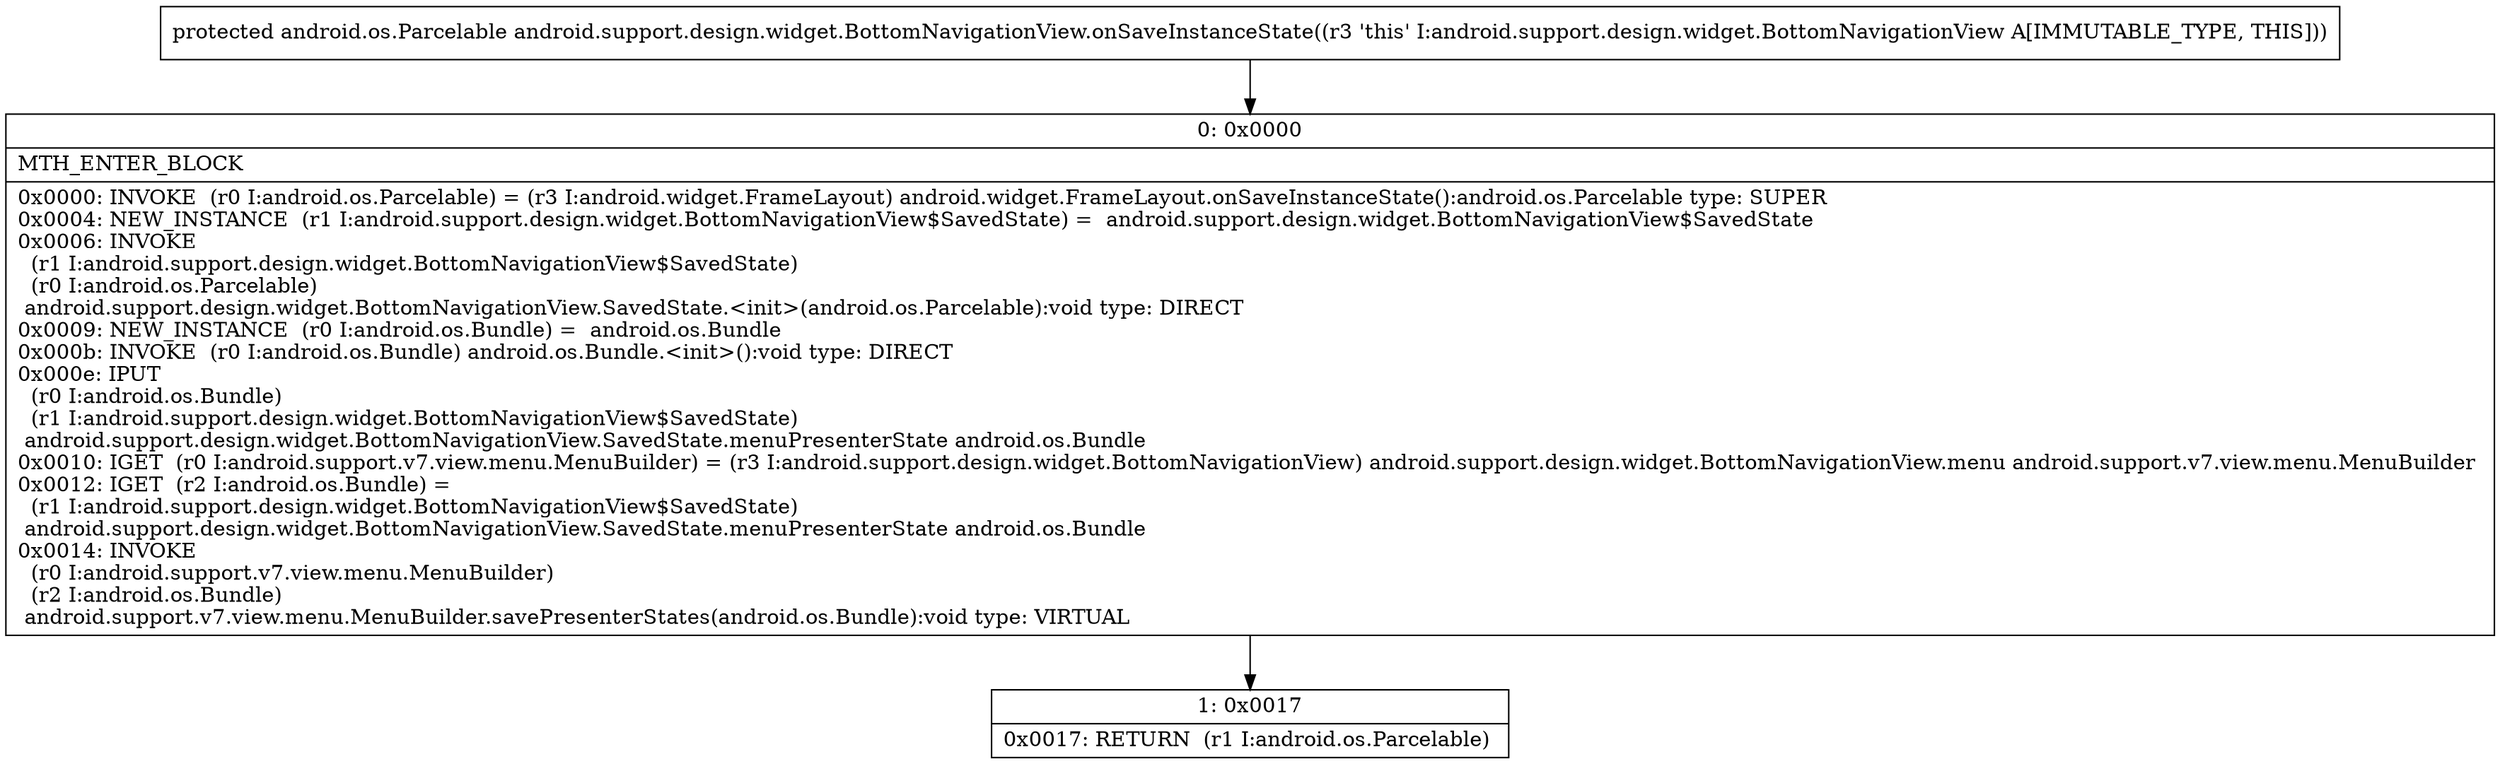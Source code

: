 digraph "CFG forandroid.support.design.widget.BottomNavigationView.onSaveInstanceState()Landroid\/os\/Parcelable;" {
Node_0 [shape=record,label="{0\:\ 0x0000|MTH_ENTER_BLOCK\l|0x0000: INVOKE  (r0 I:android.os.Parcelable) = (r3 I:android.widget.FrameLayout) android.widget.FrameLayout.onSaveInstanceState():android.os.Parcelable type: SUPER \l0x0004: NEW_INSTANCE  (r1 I:android.support.design.widget.BottomNavigationView$SavedState) =  android.support.design.widget.BottomNavigationView$SavedState \l0x0006: INVOKE  \l  (r1 I:android.support.design.widget.BottomNavigationView$SavedState)\l  (r0 I:android.os.Parcelable)\l android.support.design.widget.BottomNavigationView.SavedState.\<init\>(android.os.Parcelable):void type: DIRECT \l0x0009: NEW_INSTANCE  (r0 I:android.os.Bundle) =  android.os.Bundle \l0x000b: INVOKE  (r0 I:android.os.Bundle) android.os.Bundle.\<init\>():void type: DIRECT \l0x000e: IPUT  \l  (r0 I:android.os.Bundle)\l  (r1 I:android.support.design.widget.BottomNavigationView$SavedState)\l android.support.design.widget.BottomNavigationView.SavedState.menuPresenterState android.os.Bundle \l0x0010: IGET  (r0 I:android.support.v7.view.menu.MenuBuilder) = (r3 I:android.support.design.widget.BottomNavigationView) android.support.design.widget.BottomNavigationView.menu android.support.v7.view.menu.MenuBuilder \l0x0012: IGET  (r2 I:android.os.Bundle) = \l  (r1 I:android.support.design.widget.BottomNavigationView$SavedState)\l android.support.design.widget.BottomNavigationView.SavedState.menuPresenterState android.os.Bundle \l0x0014: INVOKE  \l  (r0 I:android.support.v7.view.menu.MenuBuilder)\l  (r2 I:android.os.Bundle)\l android.support.v7.view.menu.MenuBuilder.savePresenterStates(android.os.Bundle):void type: VIRTUAL \l}"];
Node_1 [shape=record,label="{1\:\ 0x0017|0x0017: RETURN  (r1 I:android.os.Parcelable) \l}"];
MethodNode[shape=record,label="{protected android.os.Parcelable android.support.design.widget.BottomNavigationView.onSaveInstanceState((r3 'this' I:android.support.design.widget.BottomNavigationView A[IMMUTABLE_TYPE, THIS])) }"];
MethodNode -> Node_0;
Node_0 -> Node_1;
}

